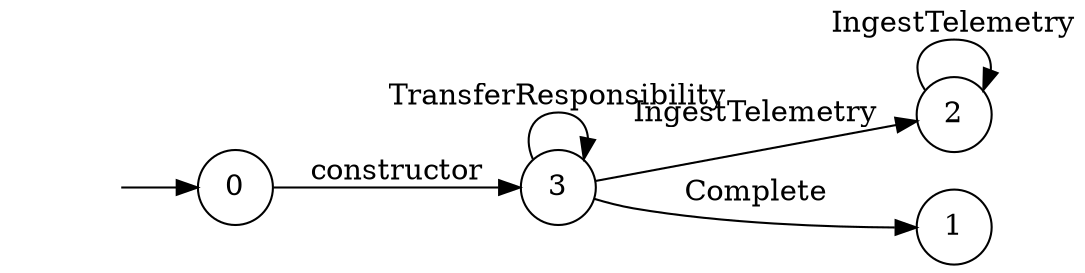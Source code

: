 digraph "Dapp-Automata-data/fuzzer/testnetdata-model-rq1-fix/RefrigeratedTransportation/FSM-2" {
	graph [rankdir=LR]
	"" [label="" shape=plaintext]
	0 [label=0 shape=circle]
	2 [label=2 shape=circle]
	3 [label=3 shape=circle]
	1 [label=1 shape=circle]
	"" -> 0 [label=""]
	0 -> 3 [label=constructor]
	3 -> 1 [label=Complete]
	3 -> 2 [label=IngestTelemetry]
	3 -> 3 [label=TransferResponsibility]
	2 -> 2 [label=IngestTelemetry]
}
